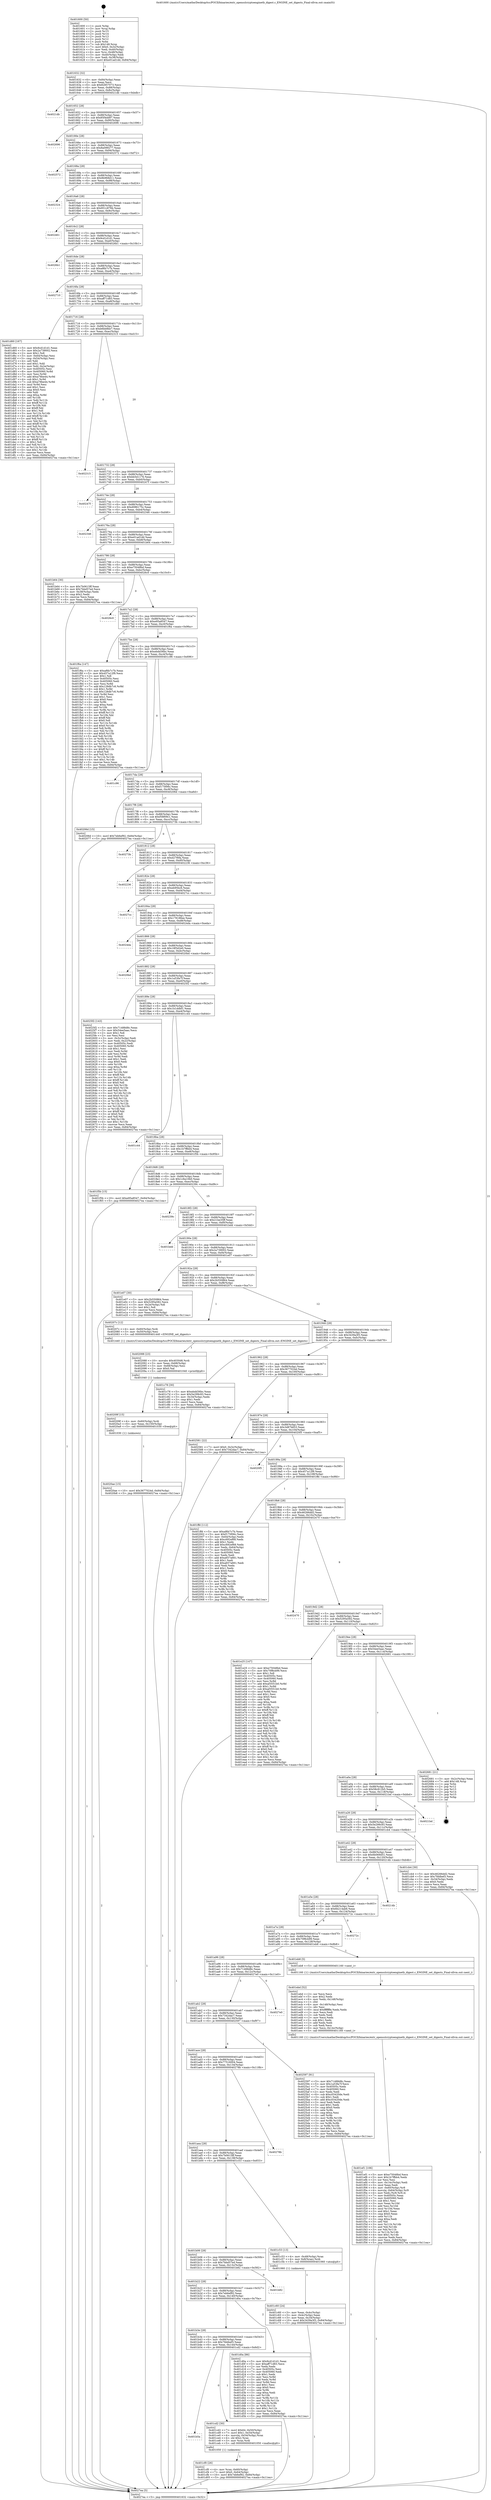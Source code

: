 digraph "0x401600" {
  label = "0x401600 (/mnt/c/Users/mathe/Desktop/tcc/POCII/binaries/extr_opensslcryptoenginetb_digest.c_ENGINE_set_digests_Final-ollvm.out::main(0))"
  labelloc = "t"
  node[shape=record]

  Entry [label="",width=0.3,height=0.3,shape=circle,fillcolor=black,style=filled]
  "0x401632" [label="{
     0x401632 [32]\l
     | [instrs]\l
     &nbsp;&nbsp;0x401632 \<+6\>: mov -0x84(%rbp),%eax\l
     &nbsp;&nbsp;0x401638 \<+2\>: mov %eax,%ecx\l
     &nbsp;&nbsp;0x40163a \<+6\>: sub $0x82857073,%ecx\l
     &nbsp;&nbsp;0x401640 \<+6\>: mov %eax,-0x88(%rbp)\l
     &nbsp;&nbsp;0x401646 \<+6\>: mov %ecx,-0x8c(%rbp)\l
     &nbsp;&nbsp;0x40164c \<+6\>: je 00000000004021db \<main+0xbdb\>\l
  }"]
  "0x4021db" [label="{
     0x4021db\l
  }", style=dashed]
  "0x401652" [label="{
     0x401652 [28]\l
     | [instrs]\l
     &nbsp;&nbsp;0x401652 \<+5\>: jmp 0000000000401657 \<main+0x57\>\l
     &nbsp;&nbsp;0x401657 \<+6\>: mov -0x88(%rbp),%eax\l
     &nbsp;&nbsp;0x40165d \<+5\>: sub $0x85f4dd97,%eax\l
     &nbsp;&nbsp;0x401662 \<+6\>: mov %eax,-0x90(%rbp)\l
     &nbsp;&nbsp;0x401668 \<+6\>: je 0000000000402696 \<main+0x1096\>\l
  }"]
  Exit [label="",width=0.3,height=0.3,shape=circle,fillcolor=black,style=filled,peripheries=2]
  "0x402696" [label="{
     0x402696\l
  }", style=dashed]
  "0x40166e" [label="{
     0x40166e [28]\l
     | [instrs]\l
     &nbsp;&nbsp;0x40166e \<+5\>: jmp 0000000000401673 \<main+0x73\>\l
     &nbsp;&nbsp;0x401673 \<+6\>: mov -0x88(%rbp),%eax\l
     &nbsp;&nbsp;0x401679 \<+5\>: sub $0x8a099277,%eax\l
     &nbsp;&nbsp;0x40167e \<+6\>: mov %eax,-0x94(%rbp)\l
     &nbsp;&nbsp;0x401684 \<+6\>: je 0000000000402572 \<main+0xf72\>\l
  }"]
  "0x4020ae" [label="{
     0x4020ae [15]\l
     | [instrs]\l
     &nbsp;&nbsp;0x4020ae \<+10\>: movl $0x3677024d,-0x84(%rbp)\l
     &nbsp;&nbsp;0x4020b8 \<+5\>: jmp 00000000004027ea \<main+0x11ea\>\l
  }"]
  "0x402572" [label="{
     0x402572\l
  }", style=dashed]
  "0x40168a" [label="{
     0x40168a [28]\l
     | [instrs]\l
     &nbsp;&nbsp;0x40168a \<+5\>: jmp 000000000040168f \<main+0x8f\>\l
     &nbsp;&nbsp;0x40168f \<+6\>: mov -0x88(%rbp),%eax\l
     &nbsp;&nbsp;0x401695 \<+5\>: sub $0x8b968d11,%eax\l
     &nbsp;&nbsp;0x40169a \<+6\>: mov %eax,-0x98(%rbp)\l
     &nbsp;&nbsp;0x4016a0 \<+6\>: je 0000000000402324 \<main+0xd24\>\l
  }"]
  "0x40209f" [label="{
     0x40209f [15]\l
     | [instrs]\l
     &nbsp;&nbsp;0x40209f \<+4\>: mov -0x60(%rbp),%rdi\l
     &nbsp;&nbsp;0x4020a3 \<+6\>: mov %eax,-0x150(%rbp)\l
     &nbsp;&nbsp;0x4020a9 \<+5\>: call 0000000000401030 \<free@plt\>\l
     | [calls]\l
     &nbsp;&nbsp;0x401030 \{1\} (unknown)\l
  }"]
  "0x402324" [label="{
     0x402324\l
  }", style=dashed]
  "0x4016a6" [label="{
     0x4016a6 [28]\l
     | [instrs]\l
     &nbsp;&nbsp;0x4016a6 \<+5\>: jmp 00000000004016ab \<main+0xab\>\l
     &nbsp;&nbsp;0x4016ab \<+6\>: mov -0x88(%rbp),%eax\l
     &nbsp;&nbsp;0x4016b1 \<+5\>: sub $0x951c876b,%eax\l
     &nbsp;&nbsp;0x4016b6 \<+6\>: mov %eax,-0x9c(%rbp)\l
     &nbsp;&nbsp;0x4016bc \<+6\>: je 0000000000402461 \<main+0xe61\>\l
  }"]
  "0x402088" [label="{
     0x402088 [23]\l
     | [instrs]\l
     &nbsp;&nbsp;0x402088 \<+10\>: movabs $0x4030d6,%rdi\l
     &nbsp;&nbsp;0x402092 \<+3\>: mov %eax,-0x68(%rbp)\l
     &nbsp;&nbsp;0x402095 \<+3\>: mov -0x68(%rbp),%esi\l
     &nbsp;&nbsp;0x402098 \<+2\>: mov $0x0,%al\l
     &nbsp;&nbsp;0x40209a \<+5\>: call 0000000000401040 \<printf@plt\>\l
     | [calls]\l
     &nbsp;&nbsp;0x401040 \{1\} (unknown)\l
  }"]
  "0x402461" [label="{
     0x402461\l
  }", style=dashed]
  "0x4016c2" [label="{
     0x4016c2 [28]\l
     | [instrs]\l
     &nbsp;&nbsp;0x4016c2 \<+5\>: jmp 00000000004016c7 \<main+0xc7\>\l
     &nbsp;&nbsp;0x4016c7 \<+6\>: mov -0x88(%rbp),%eax\l
     &nbsp;&nbsp;0x4016cd \<+5\>: sub $0x9cd1d1d1,%eax\l
     &nbsp;&nbsp;0x4016d2 \<+6\>: mov %eax,-0xa0(%rbp)\l
     &nbsp;&nbsp;0x4016d8 \<+6\>: je 00000000004026b1 \<main+0x10b1\>\l
  }"]
  "0x401ef1" [label="{
     0x401ef1 [106]\l
     | [instrs]\l
     &nbsp;&nbsp;0x401ef1 \<+5\>: mov $0xe75048bd,%ecx\l
     &nbsp;&nbsp;0x401ef6 \<+5\>: mov $0x1b7ffbb4,%edx\l
     &nbsp;&nbsp;0x401efb \<+2\>: xor %esi,%esi\l
     &nbsp;&nbsp;0x401efd \<+6\>: mov -0x14c(%rbp),%edi\l
     &nbsp;&nbsp;0x401f03 \<+3\>: imul %eax,%edi\l
     &nbsp;&nbsp;0x401f06 \<+4\>: mov -0x60(%rbp),%r8\l
     &nbsp;&nbsp;0x401f0a \<+4\>: movslq -0x64(%rbp),%r9\l
     &nbsp;&nbsp;0x401f0e \<+4\>: mov %edi,(%r8,%r9,4)\l
     &nbsp;&nbsp;0x401f12 \<+7\>: mov 0x40505c,%eax\l
     &nbsp;&nbsp;0x401f19 \<+7\>: mov 0x405060,%edi\l
     &nbsp;&nbsp;0x401f20 \<+3\>: sub $0x1,%esi\l
     &nbsp;&nbsp;0x401f23 \<+3\>: mov %eax,%r10d\l
     &nbsp;&nbsp;0x401f26 \<+3\>: add %esi,%r10d\l
     &nbsp;&nbsp;0x401f29 \<+4\>: imul %r10d,%eax\l
     &nbsp;&nbsp;0x401f2d \<+3\>: and $0x1,%eax\l
     &nbsp;&nbsp;0x401f30 \<+3\>: cmp $0x0,%eax\l
     &nbsp;&nbsp;0x401f33 \<+4\>: sete %r11b\l
     &nbsp;&nbsp;0x401f37 \<+3\>: cmp $0xa,%edi\l
     &nbsp;&nbsp;0x401f3a \<+3\>: setl %bl\l
     &nbsp;&nbsp;0x401f3d \<+3\>: mov %r11b,%r14b\l
     &nbsp;&nbsp;0x401f40 \<+3\>: and %bl,%r14b\l
     &nbsp;&nbsp;0x401f43 \<+3\>: xor %bl,%r11b\l
     &nbsp;&nbsp;0x401f46 \<+3\>: or %r11b,%r14b\l
     &nbsp;&nbsp;0x401f49 \<+4\>: test $0x1,%r14b\l
     &nbsp;&nbsp;0x401f4d \<+3\>: cmovne %edx,%ecx\l
     &nbsp;&nbsp;0x401f50 \<+6\>: mov %ecx,-0x84(%rbp)\l
     &nbsp;&nbsp;0x401f56 \<+5\>: jmp 00000000004027ea \<main+0x11ea\>\l
  }"]
  "0x4026b1" [label="{
     0x4026b1\l
  }", style=dashed]
  "0x4016de" [label="{
     0x4016de [28]\l
     | [instrs]\l
     &nbsp;&nbsp;0x4016de \<+5\>: jmp 00000000004016e3 \<main+0xe3\>\l
     &nbsp;&nbsp;0x4016e3 \<+6\>: mov -0x88(%rbp),%eax\l
     &nbsp;&nbsp;0x4016e9 \<+5\>: sub $0xaf6b7c7b,%eax\l
     &nbsp;&nbsp;0x4016ee \<+6\>: mov %eax,-0xa4(%rbp)\l
     &nbsp;&nbsp;0x4016f4 \<+6\>: je 0000000000402710 \<main+0x1110\>\l
  }"]
  "0x401ebd" [label="{
     0x401ebd [52]\l
     | [instrs]\l
     &nbsp;&nbsp;0x401ebd \<+2\>: xor %ecx,%ecx\l
     &nbsp;&nbsp;0x401ebf \<+5\>: mov $0x2,%edx\l
     &nbsp;&nbsp;0x401ec4 \<+6\>: mov %edx,-0x148(%rbp)\l
     &nbsp;&nbsp;0x401eca \<+1\>: cltd\l
     &nbsp;&nbsp;0x401ecb \<+6\>: mov -0x148(%rbp),%esi\l
     &nbsp;&nbsp;0x401ed1 \<+2\>: idiv %esi\l
     &nbsp;&nbsp;0x401ed3 \<+6\>: imul $0xfffffffe,%edx,%edx\l
     &nbsp;&nbsp;0x401ed9 \<+2\>: mov %ecx,%edi\l
     &nbsp;&nbsp;0x401edb \<+2\>: sub %edx,%edi\l
     &nbsp;&nbsp;0x401edd \<+2\>: mov %ecx,%edx\l
     &nbsp;&nbsp;0x401edf \<+3\>: sub $0x1,%edx\l
     &nbsp;&nbsp;0x401ee2 \<+2\>: add %edx,%edi\l
     &nbsp;&nbsp;0x401ee4 \<+2\>: sub %edi,%ecx\l
     &nbsp;&nbsp;0x401ee6 \<+6\>: mov %ecx,-0x14c(%rbp)\l
     &nbsp;&nbsp;0x401eec \<+5\>: call 0000000000401160 \<next_i\>\l
     | [calls]\l
     &nbsp;&nbsp;0x401160 \{1\} (/mnt/c/Users/mathe/Desktop/tcc/POCII/binaries/extr_opensslcryptoenginetb_digest.c_ENGINE_set_digests_Final-ollvm.out::next_i)\l
  }"]
  "0x402710" [label="{
     0x402710\l
  }", style=dashed]
  "0x4016fa" [label="{
     0x4016fa [28]\l
     | [instrs]\l
     &nbsp;&nbsp;0x4016fa \<+5\>: jmp 00000000004016ff \<main+0xff\>\l
     &nbsp;&nbsp;0x4016ff \<+6\>: mov -0x88(%rbp),%eax\l
     &nbsp;&nbsp;0x401705 \<+5\>: sub $0xaff71d83,%eax\l
     &nbsp;&nbsp;0x40170a \<+6\>: mov %eax,-0xa8(%rbp)\l
     &nbsp;&nbsp;0x401710 \<+6\>: je 0000000000401d60 \<main+0x760\>\l
  }"]
  "0x401cf0" [label="{
     0x401cf0 [26]\l
     | [instrs]\l
     &nbsp;&nbsp;0x401cf0 \<+4\>: mov %rax,-0x60(%rbp)\l
     &nbsp;&nbsp;0x401cf4 \<+7\>: movl $0x0,-0x64(%rbp)\l
     &nbsp;&nbsp;0x401cfb \<+10\>: movl $0x7eb6ef92,-0x84(%rbp)\l
     &nbsp;&nbsp;0x401d05 \<+5\>: jmp 00000000004027ea \<main+0x11ea\>\l
  }"]
  "0x401d60" [label="{
     0x401d60 [167]\l
     | [instrs]\l
     &nbsp;&nbsp;0x401d60 \<+5\>: mov $0x9cd1d1d1,%eax\l
     &nbsp;&nbsp;0x401d65 \<+5\>: mov $0x2a739002,%ecx\l
     &nbsp;&nbsp;0x401d6a \<+2\>: mov $0x1,%dl\l
     &nbsp;&nbsp;0x401d6c \<+3\>: mov -0x64(%rbp),%esi\l
     &nbsp;&nbsp;0x401d6f \<+3\>: cmp -0x54(%rbp),%esi\l
     &nbsp;&nbsp;0x401d72 \<+4\>: setl %dil\l
     &nbsp;&nbsp;0x401d76 \<+4\>: and $0x1,%dil\l
     &nbsp;&nbsp;0x401d7a \<+4\>: mov %dil,-0x2e(%rbp)\l
     &nbsp;&nbsp;0x401d7e \<+7\>: mov 0x40505c,%esi\l
     &nbsp;&nbsp;0x401d85 \<+8\>: mov 0x405060,%r8d\l
     &nbsp;&nbsp;0x401d8d \<+3\>: mov %esi,%r9d\l
     &nbsp;&nbsp;0x401d90 \<+7\>: add $0xa78be44,%r9d\l
     &nbsp;&nbsp;0x401d97 \<+4\>: sub $0x1,%r9d\l
     &nbsp;&nbsp;0x401d9b \<+7\>: sub $0xa78be44,%r9d\l
     &nbsp;&nbsp;0x401da2 \<+4\>: imul %r9d,%esi\l
     &nbsp;&nbsp;0x401da6 \<+3\>: and $0x1,%esi\l
     &nbsp;&nbsp;0x401da9 \<+3\>: cmp $0x0,%esi\l
     &nbsp;&nbsp;0x401dac \<+4\>: sete %dil\l
     &nbsp;&nbsp;0x401db0 \<+4\>: cmp $0xa,%r8d\l
     &nbsp;&nbsp;0x401db4 \<+4\>: setl %r10b\l
     &nbsp;&nbsp;0x401db8 \<+3\>: mov %dil,%r11b\l
     &nbsp;&nbsp;0x401dbb \<+4\>: xor $0xff,%r11b\l
     &nbsp;&nbsp;0x401dbf \<+3\>: mov %r10b,%bl\l
     &nbsp;&nbsp;0x401dc2 \<+3\>: xor $0xff,%bl\l
     &nbsp;&nbsp;0x401dc5 \<+3\>: xor $0x1,%dl\l
     &nbsp;&nbsp;0x401dc8 \<+3\>: mov %r11b,%r14b\l
     &nbsp;&nbsp;0x401dcb \<+4\>: and $0xff,%r14b\l
     &nbsp;&nbsp;0x401dcf \<+3\>: and %dl,%dil\l
     &nbsp;&nbsp;0x401dd2 \<+3\>: mov %bl,%r15b\l
     &nbsp;&nbsp;0x401dd5 \<+4\>: and $0xff,%r15b\l
     &nbsp;&nbsp;0x401dd9 \<+3\>: and %dl,%r10b\l
     &nbsp;&nbsp;0x401ddc \<+3\>: or %dil,%r14b\l
     &nbsp;&nbsp;0x401ddf \<+3\>: or %r10b,%r15b\l
     &nbsp;&nbsp;0x401de2 \<+3\>: xor %r15b,%r14b\l
     &nbsp;&nbsp;0x401de5 \<+3\>: or %bl,%r11b\l
     &nbsp;&nbsp;0x401de8 \<+4\>: xor $0xff,%r11b\l
     &nbsp;&nbsp;0x401dec \<+3\>: or $0x1,%dl\l
     &nbsp;&nbsp;0x401def \<+3\>: and %dl,%r11b\l
     &nbsp;&nbsp;0x401df2 \<+3\>: or %r11b,%r14b\l
     &nbsp;&nbsp;0x401df5 \<+4\>: test $0x1,%r14b\l
     &nbsp;&nbsp;0x401df9 \<+3\>: cmovne %ecx,%eax\l
     &nbsp;&nbsp;0x401dfc \<+6\>: mov %eax,-0x84(%rbp)\l
     &nbsp;&nbsp;0x401e02 \<+5\>: jmp 00000000004027ea \<main+0x11ea\>\l
  }"]
  "0x401716" [label="{
     0x401716 [28]\l
     | [instrs]\l
     &nbsp;&nbsp;0x401716 \<+5\>: jmp 000000000040171b \<main+0x11b\>\l
     &nbsp;&nbsp;0x40171b \<+6\>: mov -0x88(%rbp),%eax\l
     &nbsp;&nbsp;0x401721 \<+5\>: sub $0xb6bb8be7,%eax\l
     &nbsp;&nbsp;0x401726 \<+6\>: mov %eax,-0xac(%rbp)\l
     &nbsp;&nbsp;0x40172c \<+6\>: je 0000000000402315 \<main+0xd15\>\l
  }"]
  "0x401b5a" [label="{
     0x401b5a\l
  }", style=dashed]
  "0x402315" [label="{
     0x402315\l
  }", style=dashed]
  "0x401732" [label="{
     0x401732 [28]\l
     | [instrs]\l
     &nbsp;&nbsp;0x401732 \<+5\>: jmp 0000000000401737 \<main+0x137\>\l
     &nbsp;&nbsp;0x401737 \<+6\>: mov -0x88(%rbp),%eax\l
     &nbsp;&nbsp;0x40173d \<+5\>: sub $0xbb5d1176,%eax\l
     &nbsp;&nbsp;0x401742 \<+6\>: mov %eax,-0xb0(%rbp)\l
     &nbsp;&nbsp;0x401748 \<+6\>: je 000000000040247f \<main+0xe7f\>\l
  }"]
  "0x401cd2" [label="{
     0x401cd2 [30]\l
     | [instrs]\l
     &nbsp;&nbsp;0x401cd2 \<+7\>: movl $0x64,-0x50(%rbp)\l
     &nbsp;&nbsp;0x401cd9 \<+7\>: movl $0x1,-0x54(%rbp)\l
     &nbsp;&nbsp;0x401ce0 \<+4\>: movslq -0x54(%rbp),%rax\l
     &nbsp;&nbsp;0x401ce4 \<+4\>: shl $0x2,%rax\l
     &nbsp;&nbsp;0x401ce8 \<+3\>: mov %rax,%rdi\l
     &nbsp;&nbsp;0x401ceb \<+5\>: call 0000000000401050 \<malloc@plt\>\l
     | [calls]\l
     &nbsp;&nbsp;0x401050 \{1\} (unknown)\l
  }"]
  "0x40247f" [label="{
     0x40247f\l
  }", style=dashed]
  "0x40174e" [label="{
     0x40174e [28]\l
     | [instrs]\l
     &nbsp;&nbsp;0x40174e \<+5\>: jmp 0000000000401753 \<main+0x153\>\l
     &nbsp;&nbsp;0x401753 \<+6\>: mov -0x88(%rbp),%eax\l
     &nbsp;&nbsp;0x401759 \<+5\>: sub $0xd086175c,%eax\l
     &nbsp;&nbsp;0x40175e \<+6\>: mov %eax,-0xb4(%rbp)\l
     &nbsp;&nbsp;0x401764 \<+6\>: je 0000000000402346 \<main+0xd46\>\l
  }"]
  "0x401b3e" [label="{
     0x401b3e [28]\l
     | [instrs]\l
     &nbsp;&nbsp;0x401b3e \<+5\>: jmp 0000000000401b43 \<main+0x543\>\l
     &nbsp;&nbsp;0x401b43 \<+6\>: mov -0x88(%rbp),%eax\l
     &nbsp;&nbsp;0x401b49 \<+5\>: sub $0x7fddbef3,%eax\l
     &nbsp;&nbsp;0x401b4e \<+6\>: mov %eax,-0x144(%rbp)\l
     &nbsp;&nbsp;0x401b54 \<+6\>: je 0000000000401cd2 \<main+0x6d2\>\l
  }"]
  "0x402346" [label="{
     0x402346\l
  }", style=dashed]
  "0x40176a" [label="{
     0x40176a [28]\l
     | [instrs]\l
     &nbsp;&nbsp;0x40176a \<+5\>: jmp 000000000040176f \<main+0x16f\>\l
     &nbsp;&nbsp;0x40176f \<+6\>: mov -0x88(%rbp),%eax\l
     &nbsp;&nbsp;0x401775 \<+5\>: sub $0xe01ad1dd,%eax\l
     &nbsp;&nbsp;0x40177a \<+6\>: mov %eax,-0xb8(%rbp)\l
     &nbsp;&nbsp;0x401780 \<+6\>: je 0000000000401b64 \<main+0x564\>\l
  }"]
  "0x401d0a" [label="{
     0x401d0a [86]\l
     | [instrs]\l
     &nbsp;&nbsp;0x401d0a \<+5\>: mov $0x9cd1d1d1,%eax\l
     &nbsp;&nbsp;0x401d0f \<+5\>: mov $0xaff71d83,%ecx\l
     &nbsp;&nbsp;0x401d14 \<+2\>: xor %edx,%edx\l
     &nbsp;&nbsp;0x401d16 \<+7\>: mov 0x40505c,%esi\l
     &nbsp;&nbsp;0x401d1d \<+7\>: mov 0x405060,%edi\l
     &nbsp;&nbsp;0x401d24 \<+3\>: sub $0x1,%edx\l
     &nbsp;&nbsp;0x401d27 \<+3\>: mov %esi,%r8d\l
     &nbsp;&nbsp;0x401d2a \<+3\>: add %edx,%r8d\l
     &nbsp;&nbsp;0x401d2d \<+4\>: imul %r8d,%esi\l
     &nbsp;&nbsp;0x401d31 \<+3\>: and $0x1,%esi\l
     &nbsp;&nbsp;0x401d34 \<+3\>: cmp $0x0,%esi\l
     &nbsp;&nbsp;0x401d37 \<+4\>: sete %r9b\l
     &nbsp;&nbsp;0x401d3b \<+3\>: cmp $0xa,%edi\l
     &nbsp;&nbsp;0x401d3e \<+4\>: setl %r10b\l
     &nbsp;&nbsp;0x401d42 \<+3\>: mov %r9b,%r11b\l
     &nbsp;&nbsp;0x401d45 \<+3\>: and %r10b,%r11b\l
     &nbsp;&nbsp;0x401d48 \<+3\>: xor %r10b,%r9b\l
     &nbsp;&nbsp;0x401d4b \<+3\>: or %r9b,%r11b\l
     &nbsp;&nbsp;0x401d4e \<+4\>: test $0x1,%r11b\l
     &nbsp;&nbsp;0x401d52 \<+3\>: cmovne %ecx,%eax\l
     &nbsp;&nbsp;0x401d55 \<+6\>: mov %eax,-0x84(%rbp)\l
     &nbsp;&nbsp;0x401d5b \<+5\>: jmp 00000000004027ea \<main+0x11ea\>\l
  }"]
  "0x401b64" [label="{
     0x401b64 [30]\l
     | [instrs]\l
     &nbsp;&nbsp;0x401b64 \<+5\>: mov $0x7b0615ff,%eax\l
     &nbsp;&nbsp;0x401b69 \<+5\>: mov $0x7bbd57ed,%ecx\l
     &nbsp;&nbsp;0x401b6e \<+3\>: mov -0x38(%rbp),%edx\l
     &nbsp;&nbsp;0x401b71 \<+3\>: cmp $0x2,%edx\l
     &nbsp;&nbsp;0x401b74 \<+3\>: cmovne %ecx,%eax\l
     &nbsp;&nbsp;0x401b77 \<+6\>: mov %eax,-0x84(%rbp)\l
     &nbsp;&nbsp;0x401b7d \<+5\>: jmp 00000000004027ea \<main+0x11ea\>\l
  }"]
  "0x401786" [label="{
     0x401786 [28]\l
     | [instrs]\l
     &nbsp;&nbsp;0x401786 \<+5\>: jmp 000000000040178b \<main+0x18b\>\l
     &nbsp;&nbsp;0x40178b \<+6\>: mov -0x88(%rbp),%eax\l
     &nbsp;&nbsp;0x401791 \<+5\>: sub $0xe75048bd,%eax\l
     &nbsp;&nbsp;0x401796 \<+6\>: mov %eax,-0xbc(%rbp)\l
     &nbsp;&nbsp;0x40179c \<+6\>: je 00000000004026c0 \<main+0x10c0\>\l
  }"]
  "0x4027ea" [label="{
     0x4027ea [5]\l
     | [instrs]\l
     &nbsp;&nbsp;0x4027ea \<+5\>: jmp 0000000000401632 \<main+0x32\>\l
  }"]
  "0x401600" [label="{
     0x401600 [50]\l
     | [instrs]\l
     &nbsp;&nbsp;0x401600 \<+1\>: push %rbp\l
     &nbsp;&nbsp;0x401601 \<+3\>: mov %rsp,%rbp\l
     &nbsp;&nbsp;0x401604 \<+2\>: push %r15\l
     &nbsp;&nbsp;0x401606 \<+2\>: push %r14\l
     &nbsp;&nbsp;0x401608 \<+2\>: push %r13\l
     &nbsp;&nbsp;0x40160a \<+2\>: push %r12\l
     &nbsp;&nbsp;0x40160c \<+1\>: push %rbx\l
     &nbsp;&nbsp;0x40160d \<+7\>: sub $0x148,%rsp\l
     &nbsp;&nbsp;0x401614 \<+7\>: movl $0x0,-0x3c(%rbp)\l
     &nbsp;&nbsp;0x40161b \<+3\>: mov %edi,-0x40(%rbp)\l
     &nbsp;&nbsp;0x40161e \<+4\>: mov %rsi,-0x48(%rbp)\l
     &nbsp;&nbsp;0x401622 \<+3\>: mov -0x40(%rbp),%edi\l
     &nbsp;&nbsp;0x401625 \<+3\>: mov %edi,-0x38(%rbp)\l
     &nbsp;&nbsp;0x401628 \<+10\>: movl $0xe01ad1dd,-0x84(%rbp)\l
  }"]
  "0x401b22" [label="{
     0x401b22 [28]\l
     | [instrs]\l
     &nbsp;&nbsp;0x401b22 \<+5\>: jmp 0000000000401b27 \<main+0x527\>\l
     &nbsp;&nbsp;0x401b27 \<+6\>: mov -0x88(%rbp),%eax\l
     &nbsp;&nbsp;0x401b2d \<+5\>: sub $0x7eb6ef92,%eax\l
     &nbsp;&nbsp;0x401b32 \<+6\>: mov %eax,-0x140(%rbp)\l
     &nbsp;&nbsp;0x401b38 \<+6\>: je 0000000000401d0a \<main+0x70a\>\l
  }"]
  "0x4026c0" [label="{
     0x4026c0\l
  }", style=dashed]
  "0x4017a2" [label="{
     0x4017a2 [28]\l
     | [instrs]\l
     &nbsp;&nbsp;0x4017a2 \<+5\>: jmp 00000000004017a7 \<main+0x1a7\>\l
     &nbsp;&nbsp;0x4017a7 \<+6\>: mov -0x88(%rbp),%eax\l
     &nbsp;&nbsp;0x4017ad \<+5\>: sub $0xe95a8547,%eax\l
     &nbsp;&nbsp;0x4017b2 \<+6\>: mov %eax,-0xc0(%rbp)\l
     &nbsp;&nbsp;0x4017b8 \<+6\>: je 0000000000401f6a \<main+0x96a\>\l
  }"]
  "0x401b82" [label="{
     0x401b82\l
  }", style=dashed]
  "0x401f6a" [label="{
     0x401f6a [147]\l
     | [instrs]\l
     &nbsp;&nbsp;0x401f6a \<+5\>: mov $0xaf6b7c7b,%eax\l
     &nbsp;&nbsp;0x401f6f \<+5\>: mov $0x457a12f9,%ecx\l
     &nbsp;&nbsp;0x401f74 \<+2\>: mov $0x1,%dl\l
     &nbsp;&nbsp;0x401f76 \<+7\>: mov 0x40505c,%esi\l
     &nbsp;&nbsp;0x401f7d \<+7\>: mov 0x405060,%edi\l
     &nbsp;&nbsp;0x401f84 \<+3\>: mov %esi,%r8d\l
     &nbsp;&nbsp;0x401f87 \<+7\>: add $0x128db7c6,%r8d\l
     &nbsp;&nbsp;0x401f8e \<+4\>: sub $0x1,%r8d\l
     &nbsp;&nbsp;0x401f92 \<+7\>: sub $0x128db7c6,%r8d\l
     &nbsp;&nbsp;0x401f99 \<+4\>: imul %r8d,%esi\l
     &nbsp;&nbsp;0x401f9d \<+3\>: and $0x1,%esi\l
     &nbsp;&nbsp;0x401fa0 \<+3\>: cmp $0x0,%esi\l
     &nbsp;&nbsp;0x401fa3 \<+4\>: sete %r9b\l
     &nbsp;&nbsp;0x401fa7 \<+3\>: cmp $0xa,%edi\l
     &nbsp;&nbsp;0x401faa \<+4\>: setl %r10b\l
     &nbsp;&nbsp;0x401fae \<+3\>: mov %r9b,%r11b\l
     &nbsp;&nbsp;0x401fb1 \<+4\>: xor $0xff,%r11b\l
     &nbsp;&nbsp;0x401fb5 \<+3\>: mov %r10b,%bl\l
     &nbsp;&nbsp;0x401fb8 \<+3\>: xor $0xff,%bl\l
     &nbsp;&nbsp;0x401fbb \<+3\>: xor $0x0,%dl\l
     &nbsp;&nbsp;0x401fbe \<+3\>: mov %r11b,%r14b\l
     &nbsp;&nbsp;0x401fc1 \<+4\>: and $0x0,%r14b\l
     &nbsp;&nbsp;0x401fc5 \<+3\>: and %dl,%r9b\l
     &nbsp;&nbsp;0x401fc8 \<+3\>: mov %bl,%r15b\l
     &nbsp;&nbsp;0x401fcb \<+4\>: and $0x0,%r15b\l
     &nbsp;&nbsp;0x401fcf \<+3\>: and %dl,%r10b\l
     &nbsp;&nbsp;0x401fd2 \<+3\>: or %r9b,%r14b\l
     &nbsp;&nbsp;0x401fd5 \<+3\>: or %r10b,%r15b\l
     &nbsp;&nbsp;0x401fd8 \<+3\>: xor %r15b,%r14b\l
     &nbsp;&nbsp;0x401fdb \<+3\>: or %bl,%r11b\l
     &nbsp;&nbsp;0x401fde \<+4\>: xor $0xff,%r11b\l
     &nbsp;&nbsp;0x401fe2 \<+3\>: or $0x0,%dl\l
     &nbsp;&nbsp;0x401fe5 \<+3\>: and %dl,%r11b\l
     &nbsp;&nbsp;0x401fe8 \<+3\>: or %r11b,%r14b\l
     &nbsp;&nbsp;0x401feb \<+4\>: test $0x1,%r14b\l
     &nbsp;&nbsp;0x401fef \<+3\>: cmovne %ecx,%eax\l
     &nbsp;&nbsp;0x401ff2 \<+6\>: mov %eax,-0x84(%rbp)\l
     &nbsp;&nbsp;0x401ff8 \<+5\>: jmp 00000000004027ea \<main+0x11ea\>\l
  }"]
  "0x4017be" [label="{
     0x4017be [28]\l
     | [instrs]\l
     &nbsp;&nbsp;0x4017be \<+5\>: jmp 00000000004017c3 \<main+0x1c3\>\l
     &nbsp;&nbsp;0x4017c3 \<+6\>: mov -0x88(%rbp),%eax\l
     &nbsp;&nbsp;0x4017c9 \<+5\>: sub $0xebdd36bc,%eax\l
     &nbsp;&nbsp;0x4017ce \<+6\>: mov %eax,-0xc4(%rbp)\l
     &nbsp;&nbsp;0x4017d4 \<+6\>: je 0000000000401c96 \<main+0x696\>\l
  }"]
  "0x401c60" [label="{
     0x401c60 [24]\l
     | [instrs]\l
     &nbsp;&nbsp;0x401c60 \<+3\>: mov %eax,-0x4c(%rbp)\l
     &nbsp;&nbsp;0x401c63 \<+3\>: mov -0x4c(%rbp),%eax\l
     &nbsp;&nbsp;0x401c66 \<+3\>: mov %eax,-0x34(%rbp)\l
     &nbsp;&nbsp;0x401c69 \<+10\>: movl $0x3439a3f3,-0x84(%rbp)\l
     &nbsp;&nbsp;0x401c73 \<+5\>: jmp 00000000004027ea \<main+0x11ea\>\l
  }"]
  "0x401c96" [label="{
     0x401c96\l
  }", style=dashed]
  "0x4017da" [label="{
     0x4017da [28]\l
     | [instrs]\l
     &nbsp;&nbsp;0x4017da \<+5\>: jmp 00000000004017df \<main+0x1df\>\l
     &nbsp;&nbsp;0x4017df \<+6\>: mov -0x88(%rbp),%eax\l
     &nbsp;&nbsp;0x4017e5 \<+5\>: sub $0xf175f06c,%eax\l
     &nbsp;&nbsp;0x4017ea \<+6\>: mov %eax,-0xc8(%rbp)\l
     &nbsp;&nbsp;0x4017f0 \<+6\>: je 000000000040206d \<main+0xa6d\>\l
  }"]
  "0x401b06" [label="{
     0x401b06 [28]\l
     | [instrs]\l
     &nbsp;&nbsp;0x401b06 \<+5\>: jmp 0000000000401b0b \<main+0x50b\>\l
     &nbsp;&nbsp;0x401b0b \<+6\>: mov -0x88(%rbp),%eax\l
     &nbsp;&nbsp;0x401b11 \<+5\>: sub $0x7bbd57ed,%eax\l
     &nbsp;&nbsp;0x401b16 \<+6\>: mov %eax,-0x13c(%rbp)\l
     &nbsp;&nbsp;0x401b1c \<+6\>: je 0000000000401b82 \<main+0x582\>\l
  }"]
  "0x40206d" [label="{
     0x40206d [15]\l
     | [instrs]\l
     &nbsp;&nbsp;0x40206d \<+10\>: movl $0x7eb6ef92,-0x84(%rbp)\l
     &nbsp;&nbsp;0x402077 \<+5\>: jmp 00000000004027ea \<main+0x11ea\>\l
  }"]
  "0x4017f6" [label="{
     0x4017f6 [28]\l
     | [instrs]\l
     &nbsp;&nbsp;0x4017f6 \<+5\>: jmp 00000000004017fb \<main+0x1fb\>\l
     &nbsp;&nbsp;0x4017fb \<+6\>: mov -0x88(%rbp),%eax\l
     &nbsp;&nbsp;0x401801 \<+5\>: sub $0xf58f09c1,%eax\l
     &nbsp;&nbsp;0x401806 \<+6\>: mov %eax,-0xcc(%rbp)\l
     &nbsp;&nbsp;0x40180c \<+6\>: je 000000000040273b \<main+0x113b\>\l
  }"]
  "0x401c53" [label="{
     0x401c53 [13]\l
     | [instrs]\l
     &nbsp;&nbsp;0x401c53 \<+4\>: mov -0x48(%rbp),%rax\l
     &nbsp;&nbsp;0x401c57 \<+4\>: mov 0x8(%rax),%rdi\l
     &nbsp;&nbsp;0x401c5b \<+5\>: call 0000000000401060 \<atoi@plt\>\l
     | [calls]\l
     &nbsp;&nbsp;0x401060 \{1\} (unknown)\l
  }"]
  "0x40273b" [label="{
     0x40273b\l
  }", style=dashed]
  "0x401812" [label="{
     0x401812 [28]\l
     | [instrs]\l
     &nbsp;&nbsp;0x401812 \<+5\>: jmp 0000000000401817 \<main+0x217\>\l
     &nbsp;&nbsp;0x401817 \<+6\>: mov -0x88(%rbp),%eax\l
     &nbsp;&nbsp;0x40181d \<+5\>: sub $0xd27f0fa,%eax\l
     &nbsp;&nbsp;0x401822 \<+6\>: mov %eax,-0xd0(%rbp)\l
     &nbsp;&nbsp;0x401828 \<+6\>: je 0000000000402236 \<main+0xc36\>\l
  }"]
  "0x401aea" [label="{
     0x401aea [28]\l
     | [instrs]\l
     &nbsp;&nbsp;0x401aea \<+5\>: jmp 0000000000401aef \<main+0x4ef\>\l
     &nbsp;&nbsp;0x401aef \<+6\>: mov -0x88(%rbp),%eax\l
     &nbsp;&nbsp;0x401af5 \<+5\>: sub $0x7b0615ff,%eax\l
     &nbsp;&nbsp;0x401afa \<+6\>: mov %eax,-0x138(%rbp)\l
     &nbsp;&nbsp;0x401b00 \<+6\>: je 0000000000401c53 \<main+0x653\>\l
  }"]
  "0x402236" [label="{
     0x402236\l
  }", style=dashed]
  "0x40182e" [label="{
     0x40182e [28]\l
     | [instrs]\l
     &nbsp;&nbsp;0x40182e \<+5\>: jmp 0000000000401833 \<main+0x233\>\l
     &nbsp;&nbsp;0x401833 \<+6\>: mov -0x88(%rbp),%eax\l
     &nbsp;&nbsp;0x401839 \<+5\>: sub $0xeb95bc6,%eax\l
     &nbsp;&nbsp;0x40183e \<+6\>: mov %eax,-0xd4(%rbp)\l
     &nbsp;&nbsp;0x401844 \<+6\>: je 00000000004027cc \<main+0x11cc\>\l
  }"]
  "0x40278b" [label="{
     0x40278b\l
  }", style=dashed]
  "0x4027cc" [label="{
     0x4027cc\l
  }", style=dashed]
  "0x40184a" [label="{
     0x40184a [28]\l
     | [instrs]\l
     &nbsp;&nbsp;0x40184a \<+5\>: jmp 000000000040184f \<main+0x24f\>\l
     &nbsp;&nbsp;0x40184f \<+6\>: mov -0x88(%rbp),%eax\l
     &nbsp;&nbsp;0x401855 \<+5\>: sub $0x178186ee,%eax\l
     &nbsp;&nbsp;0x40185a \<+6\>: mov %eax,-0xd8(%rbp)\l
     &nbsp;&nbsp;0x401860 \<+6\>: je 00000000004024da \<main+0xeda\>\l
  }"]
  "0x401ace" [label="{
     0x401ace [28]\l
     | [instrs]\l
     &nbsp;&nbsp;0x401ace \<+5\>: jmp 0000000000401ad3 \<main+0x4d3\>\l
     &nbsp;&nbsp;0x401ad3 \<+6\>: mov -0x88(%rbp),%eax\l
     &nbsp;&nbsp;0x401ad9 \<+5\>: sub $0x77516004,%eax\l
     &nbsp;&nbsp;0x401ade \<+6\>: mov %eax,-0x134(%rbp)\l
     &nbsp;&nbsp;0x401ae4 \<+6\>: je 000000000040278b \<main+0x118b\>\l
  }"]
  "0x4024da" [label="{
     0x4024da\l
  }", style=dashed]
  "0x401866" [label="{
     0x401866 [28]\l
     | [instrs]\l
     &nbsp;&nbsp;0x401866 \<+5\>: jmp 000000000040186b \<main+0x26b\>\l
     &nbsp;&nbsp;0x40186b \<+6\>: mov -0x88(%rbp),%eax\l
     &nbsp;&nbsp;0x401871 \<+5\>: sub $0x18f3d2e0,%eax\l
     &nbsp;&nbsp;0x401876 \<+6\>: mov %eax,-0xdc(%rbp)\l
     &nbsp;&nbsp;0x40187c \<+6\>: je 00000000004020bd \<main+0xabd\>\l
  }"]
  "0x402597" [label="{
     0x402597 [91]\l
     | [instrs]\l
     &nbsp;&nbsp;0x402597 \<+5\>: mov $0x71488d8c,%eax\l
     &nbsp;&nbsp;0x40259c \<+5\>: mov $0x1a53fa7f,%ecx\l
     &nbsp;&nbsp;0x4025a1 \<+7\>: mov 0x40505c,%edx\l
     &nbsp;&nbsp;0x4025a8 \<+7\>: mov 0x405060,%esi\l
     &nbsp;&nbsp;0x4025af \<+2\>: mov %edx,%edi\l
     &nbsp;&nbsp;0x4025b1 \<+6\>: sub $0xc03420de,%edi\l
     &nbsp;&nbsp;0x4025b7 \<+3\>: sub $0x1,%edi\l
     &nbsp;&nbsp;0x4025ba \<+6\>: add $0xc03420de,%edi\l
     &nbsp;&nbsp;0x4025c0 \<+3\>: imul %edi,%edx\l
     &nbsp;&nbsp;0x4025c3 \<+3\>: and $0x1,%edx\l
     &nbsp;&nbsp;0x4025c6 \<+3\>: cmp $0x0,%edx\l
     &nbsp;&nbsp;0x4025c9 \<+4\>: sete %r8b\l
     &nbsp;&nbsp;0x4025cd \<+3\>: cmp $0xa,%esi\l
     &nbsp;&nbsp;0x4025d0 \<+4\>: setl %r9b\l
     &nbsp;&nbsp;0x4025d4 \<+3\>: mov %r8b,%r10b\l
     &nbsp;&nbsp;0x4025d7 \<+3\>: and %r9b,%r10b\l
     &nbsp;&nbsp;0x4025da \<+3\>: xor %r9b,%r8b\l
     &nbsp;&nbsp;0x4025dd \<+3\>: or %r8b,%r10b\l
     &nbsp;&nbsp;0x4025e0 \<+4\>: test $0x1,%r10b\l
     &nbsp;&nbsp;0x4025e4 \<+3\>: cmovne %ecx,%eax\l
     &nbsp;&nbsp;0x4025e7 \<+6\>: mov %eax,-0x84(%rbp)\l
     &nbsp;&nbsp;0x4025ed \<+5\>: jmp 00000000004027ea \<main+0x11ea\>\l
  }"]
  "0x4020bd" [label="{
     0x4020bd\l
  }", style=dashed]
  "0x401882" [label="{
     0x401882 [28]\l
     | [instrs]\l
     &nbsp;&nbsp;0x401882 \<+5\>: jmp 0000000000401887 \<main+0x287\>\l
     &nbsp;&nbsp;0x401887 \<+6\>: mov -0x88(%rbp),%eax\l
     &nbsp;&nbsp;0x40188d \<+5\>: sub $0x1a53fa7f,%eax\l
     &nbsp;&nbsp;0x401892 \<+6\>: mov %eax,-0xe0(%rbp)\l
     &nbsp;&nbsp;0x401898 \<+6\>: je 00000000004025f2 \<main+0xff2\>\l
  }"]
  "0x401ab2" [label="{
     0x401ab2 [28]\l
     | [instrs]\l
     &nbsp;&nbsp;0x401ab2 \<+5\>: jmp 0000000000401ab7 \<main+0x4b7\>\l
     &nbsp;&nbsp;0x401ab7 \<+6\>: mov -0x88(%rbp),%eax\l
     &nbsp;&nbsp;0x401abd \<+5\>: sub $0x7342dac7,%eax\l
     &nbsp;&nbsp;0x401ac2 \<+6\>: mov %eax,-0x130(%rbp)\l
     &nbsp;&nbsp;0x401ac8 \<+6\>: je 0000000000402597 \<main+0xf97\>\l
  }"]
  "0x4025f2" [label="{
     0x4025f2 [143]\l
     | [instrs]\l
     &nbsp;&nbsp;0x4025f2 \<+5\>: mov $0x71488d8c,%eax\l
     &nbsp;&nbsp;0x4025f7 \<+5\>: mov $0x54ee5aac,%ecx\l
     &nbsp;&nbsp;0x4025fc \<+2\>: mov $0x1,%dl\l
     &nbsp;&nbsp;0x4025fe \<+2\>: xor %esi,%esi\l
     &nbsp;&nbsp;0x402600 \<+3\>: mov -0x3c(%rbp),%edi\l
     &nbsp;&nbsp;0x402603 \<+3\>: mov %edi,-0x2c(%rbp)\l
     &nbsp;&nbsp;0x402606 \<+7\>: mov 0x40505c,%edi\l
     &nbsp;&nbsp;0x40260d \<+8\>: mov 0x405060,%r8d\l
     &nbsp;&nbsp;0x402615 \<+3\>: sub $0x1,%esi\l
     &nbsp;&nbsp;0x402618 \<+3\>: mov %edi,%r9d\l
     &nbsp;&nbsp;0x40261b \<+3\>: add %esi,%r9d\l
     &nbsp;&nbsp;0x40261e \<+4\>: imul %r9d,%edi\l
     &nbsp;&nbsp;0x402622 \<+3\>: and $0x1,%edi\l
     &nbsp;&nbsp;0x402625 \<+3\>: cmp $0x0,%edi\l
     &nbsp;&nbsp;0x402628 \<+4\>: sete %r10b\l
     &nbsp;&nbsp;0x40262c \<+4\>: cmp $0xa,%r8d\l
     &nbsp;&nbsp;0x402630 \<+4\>: setl %r11b\l
     &nbsp;&nbsp;0x402634 \<+3\>: mov %r10b,%bl\l
     &nbsp;&nbsp;0x402637 \<+3\>: xor $0xff,%bl\l
     &nbsp;&nbsp;0x40263a \<+3\>: mov %r11b,%r14b\l
     &nbsp;&nbsp;0x40263d \<+4\>: xor $0xff,%r14b\l
     &nbsp;&nbsp;0x402641 \<+3\>: xor $0x0,%dl\l
     &nbsp;&nbsp;0x402644 \<+3\>: mov %bl,%r15b\l
     &nbsp;&nbsp;0x402647 \<+4\>: and $0x0,%r15b\l
     &nbsp;&nbsp;0x40264b \<+3\>: and %dl,%r10b\l
     &nbsp;&nbsp;0x40264e \<+3\>: mov %r14b,%r12b\l
     &nbsp;&nbsp;0x402651 \<+4\>: and $0x0,%r12b\l
     &nbsp;&nbsp;0x402655 \<+3\>: and %dl,%r11b\l
     &nbsp;&nbsp;0x402658 \<+3\>: or %r10b,%r15b\l
     &nbsp;&nbsp;0x40265b \<+3\>: or %r11b,%r12b\l
     &nbsp;&nbsp;0x40265e \<+3\>: xor %r12b,%r15b\l
     &nbsp;&nbsp;0x402661 \<+3\>: or %r14b,%bl\l
     &nbsp;&nbsp;0x402664 \<+3\>: xor $0xff,%bl\l
     &nbsp;&nbsp;0x402667 \<+3\>: or $0x0,%dl\l
     &nbsp;&nbsp;0x40266a \<+2\>: and %dl,%bl\l
     &nbsp;&nbsp;0x40266c \<+3\>: or %bl,%r15b\l
     &nbsp;&nbsp;0x40266f \<+4\>: test $0x1,%r15b\l
     &nbsp;&nbsp;0x402673 \<+3\>: cmovne %ecx,%eax\l
     &nbsp;&nbsp;0x402676 \<+6\>: mov %eax,-0x84(%rbp)\l
     &nbsp;&nbsp;0x40267c \<+5\>: jmp 00000000004027ea \<main+0x11ea\>\l
  }"]
  "0x40189e" [label="{
     0x40189e [28]\l
     | [instrs]\l
     &nbsp;&nbsp;0x40189e \<+5\>: jmp 00000000004018a3 \<main+0x2a3\>\l
     &nbsp;&nbsp;0x4018a3 \<+6\>: mov -0x88(%rbp),%eax\l
     &nbsp;&nbsp;0x4018a9 \<+5\>: sub $0x1b1ddbf1,%eax\l
     &nbsp;&nbsp;0x4018ae \<+6\>: mov %eax,-0xe4(%rbp)\l
     &nbsp;&nbsp;0x4018b4 \<+6\>: je 0000000000401c44 \<main+0x644\>\l
  }"]
  "0x4027e0" [label="{
     0x4027e0\l
  }", style=dashed]
  "0x401c44" [label="{
     0x401c44\l
  }", style=dashed]
  "0x4018ba" [label="{
     0x4018ba [28]\l
     | [instrs]\l
     &nbsp;&nbsp;0x4018ba \<+5\>: jmp 00000000004018bf \<main+0x2bf\>\l
     &nbsp;&nbsp;0x4018bf \<+6\>: mov -0x88(%rbp),%eax\l
     &nbsp;&nbsp;0x4018c5 \<+5\>: sub $0x1b7ffbb4,%eax\l
     &nbsp;&nbsp;0x4018ca \<+6\>: mov %eax,-0xe8(%rbp)\l
     &nbsp;&nbsp;0x4018d0 \<+6\>: je 0000000000401f5b \<main+0x95b\>\l
  }"]
  "0x401a96" [label="{
     0x401a96 [28]\l
     | [instrs]\l
     &nbsp;&nbsp;0x401a96 \<+5\>: jmp 0000000000401a9b \<main+0x49b\>\l
     &nbsp;&nbsp;0x401a9b \<+6\>: mov -0x88(%rbp),%eax\l
     &nbsp;&nbsp;0x401aa1 \<+5\>: sub $0x71488d8c,%eax\l
     &nbsp;&nbsp;0x401aa6 \<+6\>: mov %eax,-0x12c(%rbp)\l
     &nbsp;&nbsp;0x401aac \<+6\>: je 00000000004027e0 \<main+0x11e0\>\l
  }"]
  "0x401f5b" [label="{
     0x401f5b [15]\l
     | [instrs]\l
     &nbsp;&nbsp;0x401f5b \<+10\>: movl $0xe95a8547,-0x84(%rbp)\l
     &nbsp;&nbsp;0x401f65 \<+5\>: jmp 00000000004027ea \<main+0x11ea\>\l
  }"]
  "0x4018d6" [label="{
     0x4018d6 [28]\l
     | [instrs]\l
     &nbsp;&nbsp;0x4018d6 \<+5\>: jmp 00000000004018db \<main+0x2db\>\l
     &nbsp;&nbsp;0x4018db \<+6\>: mov -0x88(%rbp),%eax\l
     &nbsp;&nbsp;0x4018e1 \<+5\>: sub $0x1c6a10b0,%eax\l
     &nbsp;&nbsp;0x4018e6 \<+6\>: mov %eax,-0xec(%rbp)\l
     &nbsp;&nbsp;0x4018ec \<+6\>: je 000000000040239c \<main+0xd9c\>\l
  }"]
  "0x401eb8" [label="{
     0x401eb8 [5]\l
     | [instrs]\l
     &nbsp;&nbsp;0x401eb8 \<+5\>: call 0000000000401160 \<next_i\>\l
     | [calls]\l
     &nbsp;&nbsp;0x401160 \{1\} (/mnt/c/Users/mathe/Desktop/tcc/POCII/binaries/extr_opensslcryptoenginetb_digest.c_ENGINE_set_digests_Final-ollvm.out::next_i)\l
  }"]
  "0x40239c" [label="{
     0x40239c\l
  }", style=dashed]
  "0x4018f2" [label="{
     0x4018f2 [28]\l
     | [instrs]\l
     &nbsp;&nbsp;0x4018f2 \<+5\>: jmp 00000000004018f7 \<main+0x2f7\>\l
     &nbsp;&nbsp;0x4018f7 \<+6\>: mov -0x88(%rbp),%eax\l
     &nbsp;&nbsp;0x4018fd \<+5\>: sub $0x21be35ff,%eax\l
     &nbsp;&nbsp;0x401902 \<+6\>: mov %eax,-0xf0(%rbp)\l
     &nbsp;&nbsp;0x401908 \<+6\>: je 0000000000401bdd \<main+0x5dd\>\l
  }"]
  "0x401a7a" [label="{
     0x401a7a [28]\l
     | [instrs]\l
     &nbsp;&nbsp;0x401a7a \<+5\>: jmp 0000000000401a7f \<main+0x47f\>\l
     &nbsp;&nbsp;0x401a7f \<+6\>: mov -0x88(%rbp),%eax\l
     &nbsp;&nbsp;0x401a85 \<+5\>: sub $0x70f8cb99,%eax\l
     &nbsp;&nbsp;0x401a8a \<+6\>: mov %eax,-0x128(%rbp)\l
     &nbsp;&nbsp;0x401a90 \<+6\>: je 0000000000401eb8 \<main+0x8b8\>\l
  }"]
  "0x401bdd" [label="{
     0x401bdd\l
  }", style=dashed]
  "0x40190e" [label="{
     0x40190e [28]\l
     | [instrs]\l
     &nbsp;&nbsp;0x40190e \<+5\>: jmp 0000000000401913 \<main+0x313\>\l
     &nbsp;&nbsp;0x401913 \<+6\>: mov -0x88(%rbp),%eax\l
     &nbsp;&nbsp;0x401919 \<+5\>: sub $0x2a739002,%eax\l
     &nbsp;&nbsp;0x40191e \<+6\>: mov %eax,-0xf4(%rbp)\l
     &nbsp;&nbsp;0x401924 \<+6\>: je 0000000000401e07 \<main+0x807\>\l
  }"]
  "0x40272c" [label="{
     0x40272c\l
  }", style=dashed]
  "0x401e07" [label="{
     0x401e07 [30]\l
     | [instrs]\l
     &nbsp;&nbsp;0x401e07 \<+5\>: mov $0x2b550864,%eax\l
     &nbsp;&nbsp;0x401e0c \<+5\>: mov $0x5295a582,%ecx\l
     &nbsp;&nbsp;0x401e11 \<+3\>: mov -0x2e(%rbp),%dl\l
     &nbsp;&nbsp;0x401e14 \<+3\>: test $0x1,%dl\l
     &nbsp;&nbsp;0x401e17 \<+3\>: cmovne %ecx,%eax\l
     &nbsp;&nbsp;0x401e1a \<+6\>: mov %eax,-0x84(%rbp)\l
     &nbsp;&nbsp;0x401e20 \<+5\>: jmp 00000000004027ea \<main+0x11ea\>\l
  }"]
  "0x40192a" [label="{
     0x40192a [28]\l
     | [instrs]\l
     &nbsp;&nbsp;0x40192a \<+5\>: jmp 000000000040192f \<main+0x32f\>\l
     &nbsp;&nbsp;0x40192f \<+6\>: mov -0x88(%rbp),%eax\l
     &nbsp;&nbsp;0x401935 \<+5\>: sub $0x2b550864,%eax\l
     &nbsp;&nbsp;0x40193a \<+6\>: mov %eax,-0xf8(%rbp)\l
     &nbsp;&nbsp;0x401940 \<+6\>: je 000000000040207c \<main+0xa7c\>\l
  }"]
  "0x401a5e" [label="{
     0x401a5e [28]\l
     | [instrs]\l
     &nbsp;&nbsp;0x401a5e \<+5\>: jmp 0000000000401a63 \<main+0x463\>\l
     &nbsp;&nbsp;0x401a63 \<+6\>: mov -0x88(%rbp),%eax\l
     &nbsp;&nbsp;0x401a69 \<+5\>: sub $0x6b214ab6,%eax\l
     &nbsp;&nbsp;0x401a6e \<+6\>: mov %eax,-0x124(%rbp)\l
     &nbsp;&nbsp;0x401a74 \<+6\>: je 000000000040272c \<main+0x112c\>\l
  }"]
  "0x40207c" [label="{
     0x40207c [12]\l
     | [instrs]\l
     &nbsp;&nbsp;0x40207c \<+4\>: mov -0x60(%rbp),%rdi\l
     &nbsp;&nbsp;0x402080 \<+3\>: mov -0x50(%rbp),%esi\l
     &nbsp;&nbsp;0x402083 \<+5\>: call 0000000000401440 \<ENGINE_set_digests\>\l
     | [calls]\l
     &nbsp;&nbsp;0x401440 \{1\} (/mnt/c/Users/mathe/Desktop/tcc/POCII/binaries/extr_opensslcryptoenginetb_digest.c_ENGINE_set_digests_Final-ollvm.out::ENGINE_set_digests)\l
  }"]
  "0x401946" [label="{
     0x401946 [28]\l
     | [instrs]\l
     &nbsp;&nbsp;0x401946 \<+5\>: jmp 000000000040194b \<main+0x34b\>\l
     &nbsp;&nbsp;0x40194b \<+6\>: mov -0x88(%rbp),%eax\l
     &nbsp;&nbsp;0x401951 \<+5\>: sub $0x3439a3f3,%eax\l
     &nbsp;&nbsp;0x401956 \<+6\>: mov %eax,-0xfc(%rbp)\l
     &nbsp;&nbsp;0x40195c \<+6\>: je 0000000000401c78 \<main+0x678\>\l
  }"]
  "0x40214b" [label="{
     0x40214b\l
  }", style=dashed]
  "0x401c78" [label="{
     0x401c78 [30]\l
     | [instrs]\l
     &nbsp;&nbsp;0x401c78 \<+5\>: mov $0xebdd36bc,%eax\l
     &nbsp;&nbsp;0x401c7d \<+5\>: mov $0x5e299c93,%ecx\l
     &nbsp;&nbsp;0x401c82 \<+3\>: mov -0x34(%rbp),%edx\l
     &nbsp;&nbsp;0x401c85 \<+3\>: cmp $0x1,%edx\l
     &nbsp;&nbsp;0x401c88 \<+3\>: cmovl %ecx,%eax\l
     &nbsp;&nbsp;0x401c8b \<+6\>: mov %eax,-0x84(%rbp)\l
     &nbsp;&nbsp;0x401c91 \<+5\>: jmp 00000000004027ea \<main+0x11ea\>\l
  }"]
  "0x401962" [label="{
     0x401962 [28]\l
     | [instrs]\l
     &nbsp;&nbsp;0x401962 \<+5\>: jmp 0000000000401967 \<main+0x367\>\l
     &nbsp;&nbsp;0x401967 \<+6\>: mov -0x88(%rbp),%eax\l
     &nbsp;&nbsp;0x40196d \<+5\>: sub $0x3677024d,%eax\l
     &nbsp;&nbsp;0x401972 \<+6\>: mov %eax,-0x100(%rbp)\l
     &nbsp;&nbsp;0x401978 \<+6\>: je 0000000000402581 \<main+0xf81\>\l
  }"]
  "0x401a42" [label="{
     0x401a42 [28]\l
     | [instrs]\l
     &nbsp;&nbsp;0x401a42 \<+5\>: jmp 0000000000401a47 \<main+0x447\>\l
     &nbsp;&nbsp;0x401a47 \<+6\>: mov -0x88(%rbp),%eax\l
     &nbsp;&nbsp;0x401a4d \<+5\>: sub $0x6b069d51,%eax\l
     &nbsp;&nbsp;0x401a52 \<+6\>: mov %eax,-0x120(%rbp)\l
     &nbsp;&nbsp;0x401a58 \<+6\>: je 000000000040214b \<main+0xb4b\>\l
  }"]
  "0x402581" [label="{
     0x402581 [22]\l
     | [instrs]\l
     &nbsp;&nbsp;0x402581 \<+7\>: movl $0x0,-0x3c(%rbp)\l
     &nbsp;&nbsp;0x402588 \<+10\>: movl $0x7342dac7,-0x84(%rbp)\l
     &nbsp;&nbsp;0x402592 \<+5\>: jmp 00000000004027ea \<main+0x11ea\>\l
  }"]
  "0x40197e" [label="{
     0x40197e [28]\l
     | [instrs]\l
     &nbsp;&nbsp;0x40197e \<+5\>: jmp 0000000000401983 \<main+0x383\>\l
     &nbsp;&nbsp;0x401983 \<+6\>: mov -0x88(%rbp),%eax\l
     &nbsp;&nbsp;0x401989 \<+5\>: sub $0x3d87b653,%eax\l
     &nbsp;&nbsp;0x40198e \<+6\>: mov %eax,-0x104(%rbp)\l
     &nbsp;&nbsp;0x401994 \<+6\>: je 00000000004020f5 \<main+0xaf5\>\l
  }"]
  "0x401cb4" [label="{
     0x401cb4 [30]\l
     | [instrs]\l
     &nbsp;&nbsp;0x401cb4 \<+5\>: mov $0x46266dd2,%eax\l
     &nbsp;&nbsp;0x401cb9 \<+5\>: mov $0x7fddbef3,%ecx\l
     &nbsp;&nbsp;0x401cbe \<+3\>: mov -0x34(%rbp),%edx\l
     &nbsp;&nbsp;0x401cc1 \<+3\>: cmp $0x0,%edx\l
     &nbsp;&nbsp;0x401cc4 \<+3\>: cmove %ecx,%eax\l
     &nbsp;&nbsp;0x401cc7 \<+6\>: mov %eax,-0x84(%rbp)\l
     &nbsp;&nbsp;0x401ccd \<+5\>: jmp 00000000004027ea \<main+0x11ea\>\l
  }"]
  "0x4020f5" [label="{
     0x4020f5\l
  }", style=dashed]
  "0x40199a" [label="{
     0x40199a [28]\l
     | [instrs]\l
     &nbsp;&nbsp;0x40199a \<+5\>: jmp 000000000040199f \<main+0x39f\>\l
     &nbsp;&nbsp;0x40199f \<+6\>: mov -0x88(%rbp),%eax\l
     &nbsp;&nbsp;0x4019a5 \<+5\>: sub $0x457a12f9,%eax\l
     &nbsp;&nbsp;0x4019aa \<+6\>: mov %eax,-0x108(%rbp)\l
     &nbsp;&nbsp;0x4019b0 \<+6\>: je 0000000000401ffd \<main+0x9fd\>\l
  }"]
  "0x401a26" [label="{
     0x401a26 [28]\l
     | [instrs]\l
     &nbsp;&nbsp;0x401a26 \<+5\>: jmp 0000000000401a2b \<main+0x42b\>\l
     &nbsp;&nbsp;0x401a2b \<+6\>: mov -0x88(%rbp),%eax\l
     &nbsp;&nbsp;0x401a31 \<+5\>: sub $0x5e299c93,%eax\l
     &nbsp;&nbsp;0x401a36 \<+6\>: mov %eax,-0x11c(%rbp)\l
     &nbsp;&nbsp;0x401a3c \<+6\>: je 0000000000401cb4 \<main+0x6b4\>\l
  }"]
  "0x401ffd" [label="{
     0x401ffd [112]\l
     | [instrs]\l
     &nbsp;&nbsp;0x401ffd \<+5\>: mov $0xaf6b7c7b,%eax\l
     &nbsp;&nbsp;0x402002 \<+5\>: mov $0xf175f06c,%ecx\l
     &nbsp;&nbsp;0x402007 \<+3\>: mov -0x64(%rbp),%edx\l
     &nbsp;&nbsp;0x40200a \<+6\>: sub $0xc692ef68,%edx\l
     &nbsp;&nbsp;0x402010 \<+3\>: add $0x1,%edx\l
     &nbsp;&nbsp;0x402013 \<+6\>: add $0xc692ef68,%edx\l
     &nbsp;&nbsp;0x402019 \<+3\>: mov %edx,-0x64(%rbp)\l
     &nbsp;&nbsp;0x40201c \<+7\>: mov 0x40505c,%edx\l
     &nbsp;&nbsp;0x402023 \<+7\>: mov 0x405060,%esi\l
     &nbsp;&nbsp;0x40202a \<+2\>: mov %edx,%edi\l
     &nbsp;&nbsp;0x40202c \<+6\>: add $0xa657a661,%edi\l
     &nbsp;&nbsp;0x402032 \<+3\>: sub $0x1,%edi\l
     &nbsp;&nbsp;0x402035 \<+6\>: sub $0xa657a661,%edi\l
     &nbsp;&nbsp;0x40203b \<+3\>: imul %edi,%edx\l
     &nbsp;&nbsp;0x40203e \<+3\>: and $0x1,%edx\l
     &nbsp;&nbsp;0x402041 \<+3\>: cmp $0x0,%edx\l
     &nbsp;&nbsp;0x402044 \<+4\>: sete %r8b\l
     &nbsp;&nbsp;0x402048 \<+3\>: cmp $0xa,%esi\l
     &nbsp;&nbsp;0x40204b \<+4\>: setl %r9b\l
     &nbsp;&nbsp;0x40204f \<+3\>: mov %r8b,%r10b\l
     &nbsp;&nbsp;0x402052 \<+3\>: and %r9b,%r10b\l
     &nbsp;&nbsp;0x402055 \<+3\>: xor %r9b,%r8b\l
     &nbsp;&nbsp;0x402058 \<+3\>: or %r8b,%r10b\l
     &nbsp;&nbsp;0x40205b \<+4\>: test $0x1,%r10b\l
     &nbsp;&nbsp;0x40205f \<+3\>: cmovne %ecx,%eax\l
     &nbsp;&nbsp;0x402062 \<+6\>: mov %eax,-0x84(%rbp)\l
     &nbsp;&nbsp;0x402068 \<+5\>: jmp 00000000004027ea \<main+0x11ea\>\l
  }"]
  "0x4019b6" [label="{
     0x4019b6 [28]\l
     | [instrs]\l
     &nbsp;&nbsp;0x4019b6 \<+5\>: jmp 00000000004019bb \<main+0x3bb\>\l
     &nbsp;&nbsp;0x4019bb \<+6\>: mov -0x88(%rbp),%eax\l
     &nbsp;&nbsp;0x4019c1 \<+5\>: sub $0x46266dd2,%eax\l
     &nbsp;&nbsp;0x4019c6 \<+6\>: mov %eax,-0x10c(%rbp)\l
     &nbsp;&nbsp;0x4019cc \<+6\>: je 0000000000402470 \<main+0xe70\>\l
  }"]
  "0x4021bd" [label="{
     0x4021bd\l
  }", style=dashed]
  "0x402470" [label="{
     0x402470\l
  }", style=dashed]
  "0x4019d2" [label="{
     0x4019d2 [28]\l
     | [instrs]\l
     &nbsp;&nbsp;0x4019d2 \<+5\>: jmp 00000000004019d7 \<main+0x3d7\>\l
     &nbsp;&nbsp;0x4019d7 \<+6\>: mov -0x88(%rbp),%eax\l
     &nbsp;&nbsp;0x4019dd \<+5\>: sub $0x5295a582,%eax\l
     &nbsp;&nbsp;0x4019e2 \<+6\>: mov %eax,-0x110(%rbp)\l
     &nbsp;&nbsp;0x4019e8 \<+6\>: je 0000000000401e25 \<main+0x825\>\l
  }"]
  "0x401a0a" [label="{
     0x401a0a [28]\l
     | [instrs]\l
     &nbsp;&nbsp;0x401a0a \<+5\>: jmp 0000000000401a0f \<main+0x40f\>\l
     &nbsp;&nbsp;0x401a0f \<+6\>: mov -0x88(%rbp),%eax\l
     &nbsp;&nbsp;0x401a15 \<+5\>: sub $0x58c812b5,%eax\l
     &nbsp;&nbsp;0x401a1a \<+6\>: mov %eax,-0x118(%rbp)\l
     &nbsp;&nbsp;0x401a20 \<+6\>: je 00000000004021bd \<main+0xbbd\>\l
  }"]
  "0x401e25" [label="{
     0x401e25 [147]\l
     | [instrs]\l
     &nbsp;&nbsp;0x401e25 \<+5\>: mov $0xe75048bd,%eax\l
     &nbsp;&nbsp;0x401e2a \<+5\>: mov $0x70f8cb99,%ecx\l
     &nbsp;&nbsp;0x401e2f \<+2\>: mov $0x1,%dl\l
     &nbsp;&nbsp;0x401e31 \<+7\>: mov 0x40505c,%esi\l
     &nbsp;&nbsp;0x401e38 \<+7\>: mov 0x405060,%edi\l
     &nbsp;&nbsp;0x401e3f \<+3\>: mov %esi,%r8d\l
     &nbsp;&nbsp;0x401e42 \<+7\>: add $0xaf3551b0,%r8d\l
     &nbsp;&nbsp;0x401e49 \<+4\>: sub $0x1,%r8d\l
     &nbsp;&nbsp;0x401e4d \<+7\>: sub $0xaf3551b0,%r8d\l
     &nbsp;&nbsp;0x401e54 \<+4\>: imul %r8d,%esi\l
     &nbsp;&nbsp;0x401e58 \<+3\>: and $0x1,%esi\l
     &nbsp;&nbsp;0x401e5b \<+3\>: cmp $0x0,%esi\l
     &nbsp;&nbsp;0x401e5e \<+4\>: sete %r9b\l
     &nbsp;&nbsp;0x401e62 \<+3\>: cmp $0xa,%edi\l
     &nbsp;&nbsp;0x401e65 \<+4\>: setl %r10b\l
     &nbsp;&nbsp;0x401e69 \<+3\>: mov %r9b,%r11b\l
     &nbsp;&nbsp;0x401e6c \<+4\>: xor $0xff,%r11b\l
     &nbsp;&nbsp;0x401e70 \<+3\>: mov %r10b,%bl\l
     &nbsp;&nbsp;0x401e73 \<+3\>: xor $0xff,%bl\l
     &nbsp;&nbsp;0x401e76 \<+3\>: xor $0x0,%dl\l
     &nbsp;&nbsp;0x401e79 \<+3\>: mov %r11b,%r14b\l
     &nbsp;&nbsp;0x401e7c \<+4\>: and $0x0,%r14b\l
     &nbsp;&nbsp;0x401e80 \<+3\>: and %dl,%r9b\l
     &nbsp;&nbsp;0x401e83 \<+3\>: mov %bl,%r15b\l
     &nbsp;&nbsp;0x401e86 \<+4\>: and $0x0,%r15b\l
     &nbsp;&nbsp;0x401e8a \<+3\>: and %dl,%r10b\l
     &nbsp;&nbsp;0x401e8d \<+3\>: or %r9b,%r14b\l
     &nbsp;&nbsp;0x401e90 \<+3\>: or %r10b,%r15b\l
     &nbsp;&nbsp;0x401e93 \<+3\>: xor %r15b,%r14b\l
     &nbsp;&nbsp;0x401e96 \<+3\>: or %bl,%r11b\l
     &nbsp;&nbsp;0x401e99 \<+4\>: xor $0xff,%r11b\l
     &nbsp;&nbsp;0x401e9d \<+3\>: or $0x0,%dl\l
     &nbsp;&nbsp;0x401ea0 \<+3\>: and %dl,%r11b\l
     &nbsp;&nbsp;0x401ea3 \<+3\>: or %r11b,%r14b\l
     &nbsp;&nbsp;0x401ea6 \<+4\>: test $0x1,%r14b\l
     &nbsp;&nbsp;0x401eaa \<+3\>: cmovne %ecx,%eax\l
     &nbsp;&nbsp;0x401ead \<+6\>: mov %eax,-0x84(%rbp)\l
     &nbsp;&nbsp;0x401eb3 \<+5\>: jmp 00000000004027ea \<main+0x11ea\>\l
  }"]
  "0x4019ee" [label="{
     0x4019ee [28]\l
     | [instrs]\l
     &nbsp;&nbsp;0x4019ee \<+5\>: jmp 00000000004019f3 \<main+0x3f3\>\l
     &nbsp;&nbsp;0x4019f3 \<+6\>: mov -0x88(%rbp),%eax\l
     &nbsp;&nbsp;0x4019f9 \<+5\>: sub $0x54ee5aac,%eax\l
     &nbsp;&nbsp;0x4019fe \<+6\>: mov %eax,-0x114(%rbp)\l
     &nbsp;&nbsp;0x401a04 \<+6\>: je 0000000000402681 \<main+0x1081\>\l
  }"]
  "0x402681" [label="{
     0x402681 [21]\l
     | [instrs]\l
     &nbsp;&nbsp;0x402681 \<+3\>: mov -0x2c(%rbp),%eax\l
     &nbsp;&nbsp;0x402684 \<+7\>: add $0x148,%rsp\l
     &nbsp;&nbsp;0x40268b \<+1\>: pop %rbx\l
     &nbsp;&nbsp;0x40268c \<+2\>: pop %r12\l
     &nbsp;&nbsp;0x40268e \<+2\>: pop %r13\l
     &nbsp;&nbsp;0x402690 \<+2\>: pop %r14\l
     &nbsp;&nbsp;0x402692 \<+2\>: pop %r15\l
     &nbsp;&nbsp;0x402694 \<+1\>: pop %rbp\l
     &nbsp;&nbsp;0x402695 \<+1\>: ret\l
  }"]
  Entry -> "0x401600" [label=" 1"]
  "0x401632" -> "0x4021db" [label=" 0"]
  "0x401632" -> "0x401652" [label=" 22"]
  "0x402681" -> Exit [label=" 1"]
  "0x401652" -> "0x402696" [label=" 0"]
  "0x401652" -> "0x40166e" [label=" 22"]
  "0x4025f2" -> "0x4027ea" [label=" 1"]
  "0x40166e" -> "0x402572" [label=" 0"]
  "0x40166e" -> "0x40168a" [label=" 22"]
  "0x402597" -> "0x4027ea" [label=" 1"]
  "0x40168a" -> "0x402324" [label=" 0"]
  "0x40168a" -> "0x4016a6" [label=" 22"]
  "0x402581" -> "0x4027ea" [label=" 1"]
  "0x4016a6" -> "0x402461" [label=" 0"]
  "0x4016a6" -> "0x4016c2" [label=" 22"]
  "0x4020ae" -> "0x4027ea" [label=" 1"]
  "0x4016c2" -> "0x4026b1" [label=" 0"]
  "0x4016c2" -> "0x4016de" [label=" 22"]
  "0x40209f" -> "0x4020ae" [label=" 1"]
  "0x4016de" -> "0x402710" [label=" 0"]
  "0x4016de" -> "0x4016fa" [label=" 22"]
  "0x402088" -> "0x40209f" [label=" 1"]
  "0x4016fa" -> "0x401d60" [label=" 2"]
  "0x4016fa" -> "0x401716" [label=" 20"]
  "0x40207c" -> "0x402088" [label=" 1"]
  "0x401716" -> "0x402315" [label=" 0"]
  "0x401716" -> "0x401732" [label=" 20"]
  "0x40206d" -> "0x4027ea" [label=" 1"]
  "0x401732" -> "0x40247f" [label=" 0"]
  "0x401732" -> "0x40174e" [label=" 20"]
  "0x401ffd" -> "0x4027ea" [label=" 1"]
  "0x40174e" -> "0x402346" [label=" 0"]
  "0x40174e" -> "0x40176a" [label=" 20"]
  "0x401f5b" -> "0x4027ea" [label=" 1"]
  "0x40176a" -> "0x401b64" [label=" 1"]
  "0x40176a" -> "0x401786" [label=" 19"]
  "0x401b64" -> "0x4027ea" [label=" 1"]
  "0x401600" -> "0x401632" [label=" 1"]
  "0x4027ea" -> "0x401632" [label=" 21"]
  "0x401ef1" -> "0x4027ea" [label=" 1"]
  "0x401786" -> "0x4026c0" [label=" 0"]
  "0x401786" -> "0x4017a2" [label=" 19"]
  "0x401eb8" -> "0x401ebd" [label=" 1"]
  "0x4017a2" -> "0x401f6a" [label=" 1"]
  "0x4017a2" -> "0x4017be" [label=" 18"]
  "0x401e25" -> "0x4027ea" [label=" 1"]
  "0x4017be" -> "0x401c96" [label=" 0"]
  "0x4017be" -> "0x4017da" [label=" 18"]
  "0x401d60" -> "0x4027ea" [label=" 2"]
  "0x4017da" -> "0x40206d" [label=" 1"]
  "0x4017da" -> "0x4017f6" [label=" 17"]
  "0x401d0a" -> "0x4027ea" [label=" 2"]
  "0x4017f6" -> "0x40273b" [label=" 0"]
  "0x4017f6" -> "0x401812" [label=" 17"]
  "0x401cf0" -> "0x4027ea" [label=" 1"]
  "0x401812" -> "0x402236" [label=" 0"]
  "0x401812" -> "0x40182e" [label=" 17"]
  "0x401b3e" -> "0x401b5a" [label=" 0"]
  "0x40182e" -> "0x4027cc" [label=" 0"]
  "0x40182e" -> "0x40184a" [label=" 17"]
  "0x401b3e" -> "0x401cd2" [label=" 1"]
  "0x40184a" -> "0x4024da" [label=" 0"]
  "0x40184a" -> "0x401866" [label=" 17"]
  "0x401b22" -> "0x401b3e" [label=" 1"]
  "0x401866" -> "0x4020bd" [label=" 0"]
  "0x401866" -> "0x401882" [label=" 17"]
  "0x401b22" -> "0x401d0a" [label=" 2"]
  "0x401882" -> "0x4025f2" [label=" 1"]
  "0x401882" -> "0x40189e" [label=" 16"]
  "0x401b06" -> "0x401b22" [label=" 3"]
  "0x40189e" -> "0x401c44" [label=" 0"]
  "0x40189e" -> "0x4018ba" [label=" 16"]
  "0x401b06" -> "0x401b82" [label=" 0"]
  "0x4018ba" -> "0x401f5b" [label=" 1"]
  "0x4018ba" -> "0x4018d6" [label=" 15"]
  "0x401cb4" -> "0x4027ea" [label=" 1"]
  "0x4018d6" -> "0x40239c" [label=" 0"]
  "0x4018d6" -> "0x4018f2" [label=" 15"]
  "0x401c78" -> "0x4027ea" [label=" 1"]
  "0x4018f2" -> "0x401bdd" [label=" 0"]
  "0x4018f2" -> "0x40190e" [label=" 15"]
  "0x401c53" -> "0x401c60" [label=" 1"]
  "0x40190e" -> "0x401e07" [label=" 2"]
  "0x40190e" -> "0x40192a" [label=" 13"]
  "0x401aea" -> "0x401b06" [label=" 3"]
  "0x40192a" -> "0x40207c" [label=" 1"]
  "0x40192a" -> "0x401946" [label=" 12"]
  "0x401cd2" -> "0x401cf0" [label=" 1"]
  "0x401946" -> "0x401c78" [label=" 1"]
  "0x401946" -> "0x401962" [label=" 11"]
  "0x401ace" -> "0x401aea" [label=" 4"]
  "0x401962" -> "0x402581" [label=" 1"]
  "0x401962" -> "0x40197e" [label=" 10"]
  "0x401f6a" -> "0x4027ea" [label=" 1"]
  "0x40197e" -> "0x4020f5" [label=" 0"]
  "0x40197e" -> "0x40199a" [label=" 10"]
  "0x401ab2" -> "0x401ace" [label=" 4"]
  "0x40199a" -> "0x401ffd" [label=" 1"]
  "0x40199a" -> "0x4019b6" [label=" 9"]
  "0x401ebd" -> "0x401ef1" [label=" 1"]
  "0x4019b6" -> "0x402470" [label=" 0"]
  "0x4019b6" -> "0x4019d2" [label=" 9"]
  "0x401a96" -> "0x401ab2" [label=" 5"]
  "0x4019d2" -> "0x401e25" [label=" 1"]
  "0x4019d2" -> "0x4019ee" [label=" 8"]
  "0x401e07" -> "0x4027ea" [label=" 2"]
  "0x4019ee" -> "0x402681" [label=" 1"]
  "0x4019ee" -> "0x401a0a" [label=" 7"]
  "0x401a96" -> "0x4027e0" [label=" 0"]
  "0x401a0a" -> "0x4021bd" [label=" 0"]
  "0x401a0a" -> "0x401a26" [label=" 7"]
  "0x401ab2" -> "0x402597" [label=" 1"]
  "0x401a26" -> "0x401cb4" [label=" 1"]
  "0x401a26" -> "0x401a42" [label=" 6"]
  "0x401ace" -> "0x40278b" [label=" 0"]
  "0x401a42" -> "0x40214b" [label=" 0"]
  "0x401a42" -> "0x401a5e" [label=" 6"]
  "0x401aea" -> "0x401c53" [label=" 1"]
  "0x401a5e" -> "0x40272c" [label=" 0"]
  "0x401a5e" -> "0x401a7a" [label=" 6"]
  "0x401c60" -> "0x4027ea" [label=" 1"]
  "0x401a7a" -> "0x401eb8" [label=" 1"]
  "0x401a7a" -> "0x401a96" [label=" 5"]
}
